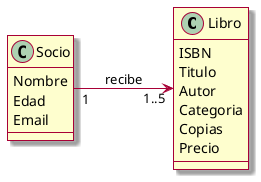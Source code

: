 @startuml
left to right direction
skin rose

class Libro{
ISBN
Titulo
Autor
Categoria
Copias
Precio
}

class Socio{
Nombre
Edad
Email
}

Socio "1" --> "1..5"Libro: recibe
@enduml